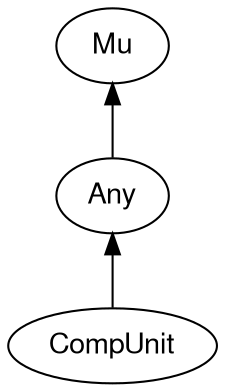 digraph "perl6-type-graph" {
    rankdir=BT;
    splines=polyline;
    overlap=false; 
    graph [truecolor=true bgcolor="#FFFFFF"];
    // Types
    "CompUnit" [color="#000000", fontcolor="#000000", href="/type/CompUnit", fontname="FreeSans"];
    "Mu" [color="#000000", fontcolor="#000000", href="/type/Mu", fontname="FreeSans"];
    "Any" [color="#000000", fontcolor="#000000", href="/type/Any", fontname="FreeSans"];

    // Superclasses
    "CompUnit" -> "Any" [color="#000000"];
    "Any" -> "Mu" [color="#000000"];

    // Roles
}
